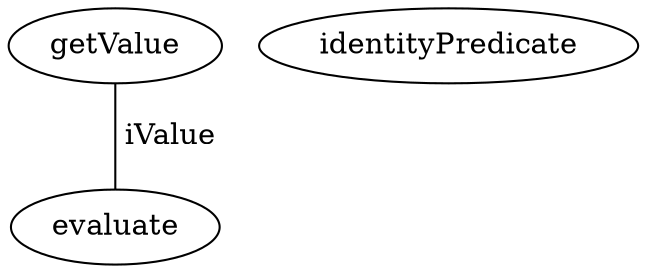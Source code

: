 digraph G {
getValue;
identityPredicate;
evaluate;
getValue -> evaluate [label=" iValue", dir=none];
}